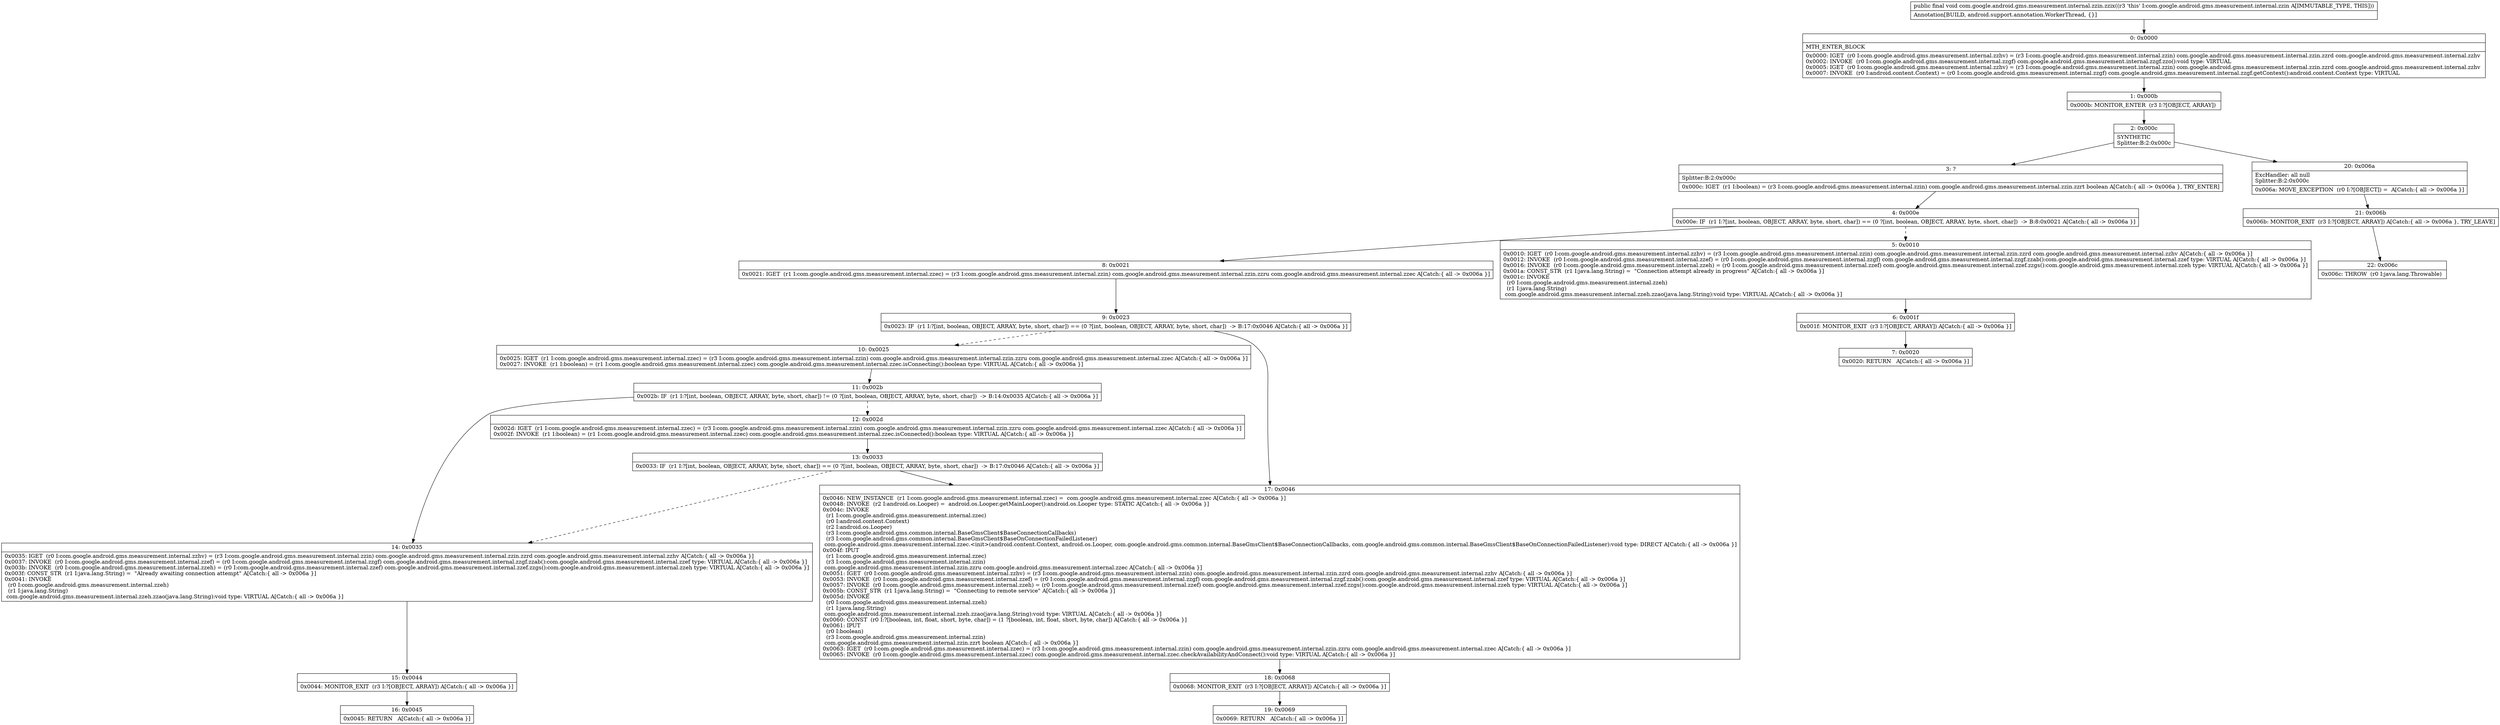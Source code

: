 digraph "CFG forcom.google.android.gms.measurement.internal.zzin.zzix()V" {
Node_0 [shape=record,label="{0\:\ 0x0000|MTH_ENTER_BLOCK\l|0x0000: IGET  (r0 I:com.google.android.gms.measurement.internal.zzhv) = (r3 I:com.google.android.gms.measurement.internal.zzin) com.google.android.gms.measurement.internal.zzin.zzrd com.google.android.gms.measurement.internal.zzhv \l0x0002: INVOKE  (r0 I:com.google.android.gms.measurement.internal.zzgf) com.google.android.gms.measurement.internal.zzgf.zzo():void type: VIRTUAL \l0x0005: IGET  (r0 I:com.google.android.gms.measurement.internal.zzhv) = (r3 I:com.google.android.gms.measurement.internal.zzin) com.google.android.gms.measurement.internal.zzin.zzrd com.google.android.gms.measurement.internal.zzhv \l0x0007: INVOKE  (r0 I:android.content.Context) = (r0 I:com.google.android.gms.measurement.internal.zzgf) com.google.android.gms.measurement.internal.zzgf.getContext():android.content.Context type: VIRTUAL \l}"];
Node_1 [shape=record,label="{1\:\ 0x000b|0x000b: MONITOR_ENTER  (r3 I:?[OBJECT, ARRAY]) \l}"];
Node_2 [shape=record,label="{2\:\ 0x000c|SYNTHETIC\lSplitter:B:2:0x000c\l}"];
Node_3 [shape=record,label="{3\:\ ?|Splitter:B:2:0x000c\l|0x000c: IGET  (r1 I:boolean) = (r3 I:com.google.android.gms.measurement.internal.zzin) com.google.android.gms.measurement.internal.zzin.zzrt boolean A[Catch:\{ all \-\> 0x006a \}, TRY_ENTER]\l}"];
Node_4 [shape=record,label="{4\:\ 0x000e|0x000e: IF  (r1 I:?[int, boolean, OBJECT, ARRAY, byte, short, char]) == (0 ?[int, boolean, OBJECT, ARRAY, byte, short, char])  \-\> B:8:0x0021 A[Catch:\{ all \-\> 0x006a \}]\l}"];
Node_5 [shape=record,label="{5\:\ 0x0010|0x0010: IGET  (r0 I:com.google.android.gms.measurement.internal.zzhv) = (r3 I:com.google.android.gms.measurement.internal.zzin) com.google.android.gms.measurement.internal.zzin.zzrd com.google.android.gms.measurement.internal.zzhv A[Catch:\{ all \-\> 0x006a \}]\l0x0012: INVOKE  (r0 I:com.google.android.gms.measurement.internal.zzef) = (r0 I:com.google.android.gms.measurement.internal.zzgf) com.google.android.gms.measurement.internal.zzgf.zzab():com.google.android.gms.measurement.internal.zzef type: VIRTUAL A[Catch:\{ all \-\> 0x006a \}]\l0x0016: INVOKE  (r0 I:com.google.android.gms.measurement.internal.zzeh) = (r0 I:com.google.android.gms.measurement.internal.zzef) com.google.android.gms.measurement.internal.zzef.zzgs():com.google.android.gms.measurement.internal.zzeh type: VIRTUAL A[Catch:\{ all \-\> 0x006a \}]\l0x001a: CONST_STR  (r1 I:java.lang.String) =  \"Connection attempt already in progress\" A[Catch:\{ all \-\> 0x006a \}]\l0x001c: INVOKE  \l  (r0 I:com.google.android.gms.measurement.internal.zzeh)\l  (r1 I:java.lang.String)\l com.google.android.gms.measurement.internal.zzeh.zzao(java.lang.String):void type: VIRTUAL A[Catch:\{ all \-\> 0x006a \}]\l}"];
Node_6 [shape=record,label="{6\:\ 0x001f|0x001f: MONITOR_EXIT  (r3 I:?[OBJECT, ARRAY]) A[Catch:\{ all \-\> 0x006a \}]\l}"];
Node_7 [shape=record,label="{7\:\ 0x0020|0x0020: RETURN   A[Catch:\{ all \-\> 0x006a \}]\l}"];
Node_8 [shape=record,label="{8\:\ 0x0021|0x0021: IGET  (r1 I:com.google.android.gms.measurement.internal.zzec) = (r3 I:com.google.android.gms.measurement.internal.zzin) com.google.android.gms.measurement.internal.zzin.zzru com.google.android.gms.measurement.internal.zzec A[Catch:\{ all \-\> 0x006a \}]\l}"];
Node_9 [shape=record,label="{9\:\ 0x0023|0x0023: IF  (r1 I:?[int, boolean, OBJECT, ARRAY, byte, short, char]) == (0 ?[int, boolean, OBJECT, ARRAY, byte, short, char])  \-\> B:17:0x0046 A[Catch:\{ all \-\> 0x006a \}]\l}"];
Node_10 [shape=record,label="{10\:\ 0x0025|0x0025: IGET  (r1 I:com.google.android.gms.measurement.internal.zzec) = (r3 I:com.google.android.gms.measurement.internal.zzin) com.google.android.gms.measurement.internal.zzin.zzru com.google.android.gms.measurement.internal.zzec A[Catch:\{ all \-\> 0x006a \}]\l0x0027: INVOKE  (r1 I:boolean) = (r1 I:com.google.android.gms.measurement.internal.zzec) com.google.android.gms.measurement.internal.zzec.isConnecting():boolean type: VIRTUAL A[Catch:\{ all \-\> 0x006a \}]\l}"];
Node_11 [shape=record,label="{11\:\ 0x002b|0x002b: IF  (r1 I:?[int, boolean, OBJECT, ARRAY, byte, short, char]) != (0 ?[int, boolean, OBJECT, ARRAY, byte, short, char])  \-\> B:14:0x0035 A[Catch:\{ all \-\> 0x006a \}]\l}"];
Node_12 [shape=record,label="{12\:\ 0x002d|0x002d: IGET  (r1 I:com.google.android.gms.measurement.internal.zzec) = (r3 I:com.google.android.gms.measurement.internal.zzin) com.google.android.gms.measurement.internal.zzin.zzru com.google.android.gms.measurement.internal.zzec A[Catch:\{ all \-\> 0x006a \}]\l0x002f: INVOKE  (r1 I:boolean) = (r1 I:com.google.android.gms.measurement.internal.zzec) com.google.android.gms.measurement.internal.zzec.isConnected():boolean type: VIRTUAL A[Catch:\{ all \-\> 0x006a \}]\l}"];
Node_13 [shape=record,label="{13\:\ 0x0033|0x0033: IF  (r1 I:?[int, boolean, OBJECT, ARRAY, byte, short, char]) == (0 ?[int, boolean, OBJECT, ARRAY, byte, short, char])  \-\> B:17:0x0046 A[Catch:\{ all \-\> 0x006a \}]\l}"];
Node_14 [shape=record,label="{14\:\ 0x0035|0x0035: IGET  (r0 I:com.google.android.gms.measurement.internal.zzhv) = (r3 I:com.google.android.gms.measurement.internal.zzin) com.google.android.gms.measurement.internal.zzin.zzrd com.google.android.gms.measurement.internal.zzhv A[Catch:\{ all \-\> 0x006a \}]\l0x0037: INVOKE  (r0 I:com.google.android.gms.measurement.internal.zzef) = (r0 I:com.google.android.gms.measurement.internal.zzgf) com.google.android.gms.measurement.internal.zzgf.zzab():com.google.android.gms.measurement.internal.zzef type: VIRTUAL A[Catch:\{ all \-\> 0x006a \}]\l0x003b: INVOKE  (r0 I:com.google.android.gms.measurement.internal.zzeh) = (r0 I:com.google.android.gms.measurement.internal.zzef) com.google.android.gms.measurement.internal.zzef.zzgs():com.google.android.gms.measurement.internal.zzeh type: VIRTUAL A[Catch:\{ all \-\> 0x006a \}]\l0x003f: CONST_STR  (r1 I:java.lang.String) =  \"Already awaiting connection attempt\" A[Catch:\{ all \-\> 0x006a \}]\l0x0041: INVOKE  \l  (r0 I:com.google.android.gms.measurement.internal.zzeh)\l  (r1 I:java.lang.String)\l com.google.android.gms.measurement.internal.zzeh.zzao(java.lang.String):void type: VIRTUAL A[Catch:\{ all \-\> 0x006a \}]\l}"];
Node_15 [shape=record,label="{15\:\ 0x0044|0x0044: MONITOR_EXIT  (r3 I:?[OBJECT, ARRAY]) A[Catch:\{ all \-\> 0x006a \}]\l}"];
Node_16 [shape=record,label="{16\:\ 0x0045|0x0045: RETURN   A[Catch:\{ all \-\> 0x006a \}]\l}"];
Node_17 [shape=record,label="{17\:\ 0x0046|0x0046: NEW_INSTANCE  (r1 I:com.google.android.gms.measurement.internal.zzec) =  com.google.android.gms.measurement.internal.zzec A[Catch:\{ all \-\> 0x006a \}]\l0x0048: INVOKE  (r2 I:android.os.Looper) =  android.os.Looper.getMainLooper():android.os.Looper type: STATIC A[Catch:\{ all \-\> 0x006a \}]\l0x004c: INVOKE  \l  (r1 I:com.google.android.gms.measurement.internal.zzec)\l  (r0 I:android.content.Context)\l  (r2 I:android.os.Looper)\l  (r3 I:com.google.android.gms.common.internal.BaseGmsClient$BaseConnectionCallbacks)\l  (r3 I:com.google.android.gms.common.internal.BaseGmsClient$BaseOnConnectionFailedListener)\l com.google.android.gms.measurement.internal.zzec.\<init\>(android.content.Context, android.os.Looper, com.google.android.gms.common.internal.BaseGmsClient$BaseConnectionCallbacks, com.google.android.gms.common.internal.BaseGmsClient$BaseOnConnectionFailedListener):void type: DIRECT A[Catch:\{ all \-\> 0x006a \}]\l0x004f: IPUT  \l  (r1 I:com.google.android.gms.measurement.internal.zzec)\l  (r3 I:com.google.android.gms.measurement.internal.zzin)\l com.google.android.gms.measurement.internal.zzin.zzru com.google.android.gms.measurement.internal.zzec A[Catch:\{ all \-\> 0x006a \}]\l0x0051: IGET  (r0 I:com.google.android.gms.measurement.internal.zzhv) = (r3 I:com.google.android.gms.measurement.internal.zzin) com.google.android.gms.measurement.internal.zzin.zzrd com.google.android.gms.measurement.internal.zzhv A[Catch:\{ all \-\> 0x006a \}]\l0x0053: INVOKE  (r0 I:com.google.android.gms.measurement.internal.zzef) = (r0 I:com.google.android.gms.measurement.internal.zzgf) com.google.android.gms.measurement.internal.zzgf.zzab():com.google.android.gms.measurement.internal.zzef type: VIRTUAL A[Catch:\{ all \-\> 0x006a \}]\l0x0057: INVOKE  (r0 I:com.google.android.gms.measurement.internal.zzeh) = (r0 I:com.google.android.gms.measurement.internal.zzef) com.google.android.gms.measurement.internal.zzef.zzgs():com.google.android.gms.measurement.internal.zzeh type: VIRTUAL A[Catch:\{ all \-\> 0x006a \}]\l0x005b: CONST_STR  (r1 I:java.lang.String) =  \"Connecting to remote service\" A[Catch:\{ all \-\> 0x006a \}]\l0x005d: INVOKE  \l  (r0 I:com.google.android.gms.measurement.internal.zzeh)\l  (r1 I:java.lang.String)\l com.google.android.gms.measurement.internal.zzeh.zzao(java.lang.String):void type: VIRTUAL A[Catch:\{ all \-\> 0x006a \}]\l0x0060: CONST  (r0 I:?[boolean, int, float, short, byte, char]) = (1 ?[boolean, int, float, short, byte, char]) A[Catch:\{ all \-\> 0x006a \}]\l0x0061: IPUT  \l  (r0 I:boolean)\l  (r3 I:com.google.android.gms.measurement.internal.zzin)\l com.google.android.gms.measurement.internal.zzin.zzrt boolean A[Catch:\{ all \-\> 0x006a \}]\l0x0063: IGET  (r0 I:com.google.android.gms.measurement.internal.zzec) = (r3 I:com.google.android.gms.measurement.internal.zzin) com.google.android.gms.measurement.internal.zzin.zzru com.google.android.gms.measurement.internal.zzec A[Catch:\{ all \-\> 0x006a \}]\l0x0065: INVOKE  (r0 I:com.google.android.gms.measurement.internal.zzec) com.google.android.gms.measurement.internal.zzec.checkAvailabilityAndConnect():void type: VIRTUAL A[Catch:\{ all \-\> 0x006a \}]\l}"];
Node_18 [shape=record,label="{18\:\ 0x0068|0x0068: MONITOR_EXIT  (r3 I:?[OBJECT, ARRAY]) A[Catch:\{ all \-\> 0x006a \}]\l}"];
Node_19 [shape=record,label="{19\:\ 0x0069|0x0069: RETURN   A[Catch:\{ all \-\> 0x006a \}]\l}"];
Node_20 [shape=record,label="{20\:\ 0x006a|ExcHandler: all null\lSplitter:B:2:0x000c\l|0x006a: MOVE_EXCEPTION  (r0 I:?[OBJECT]) =  A[Catch:\{ all \-\> 0x006a \}]\l}"];
Node_21 [shape=record,label="{21\:\ 0x006b|0x006b: MONITOR_EXIT  (r3 I:?[OBJECT, ARRAY]) A[Catch:\{ all \-\> 0x006a \}, TRY_LEAVE]\l}"];
Node_22 [shape=record,label="{22\:\ 0x006c|0x006c: THROW  (r0 I:java.lang.Throwable) \l}"];
MethodNode[shape=record,label="{public final void com.google.android.gms.measurement.internal.zzin.zzix((r3 'this' I:com.google.android.gms.measurement.internal.zzin A[IMMUTABLE_TYPE, THIS]))  | Annotation[BUILD, android.support.annotation.WorkerThread, \{\}]\l}"];
MethodNode -> Node_0;
Node_0 -> Node_1;
Node_1 -> Node_2;
Node_2 -> Node_3;
Node_2 -> Node_20;
Node_3 -> Node_4;
Node_4 -> Node_5[style=dashed];
Node_4 -> Node_8;
Node_5 -> Node_6;
Node_6 -> Node_7;
Node_8 -> Node_9;
Node_9 -> Node_10[style=dashed];
Node_9 -> Node_17;
Node_10 -> Node_11;
Node_11 -> Node_12[style=dashed];
Node_11 -> Node_14;
Node_12 -> Node_13;
Node_13 -> Node_14[style=dashed];
Node_13 -> Node_17;
Node_14 -> Node_15;
Node_15 -> Node_16;
Node_17 -> Node_18;
Node_18 -> Node_19;
Node_20 -> Node_21;
Node_21 -> Node_22;
}

